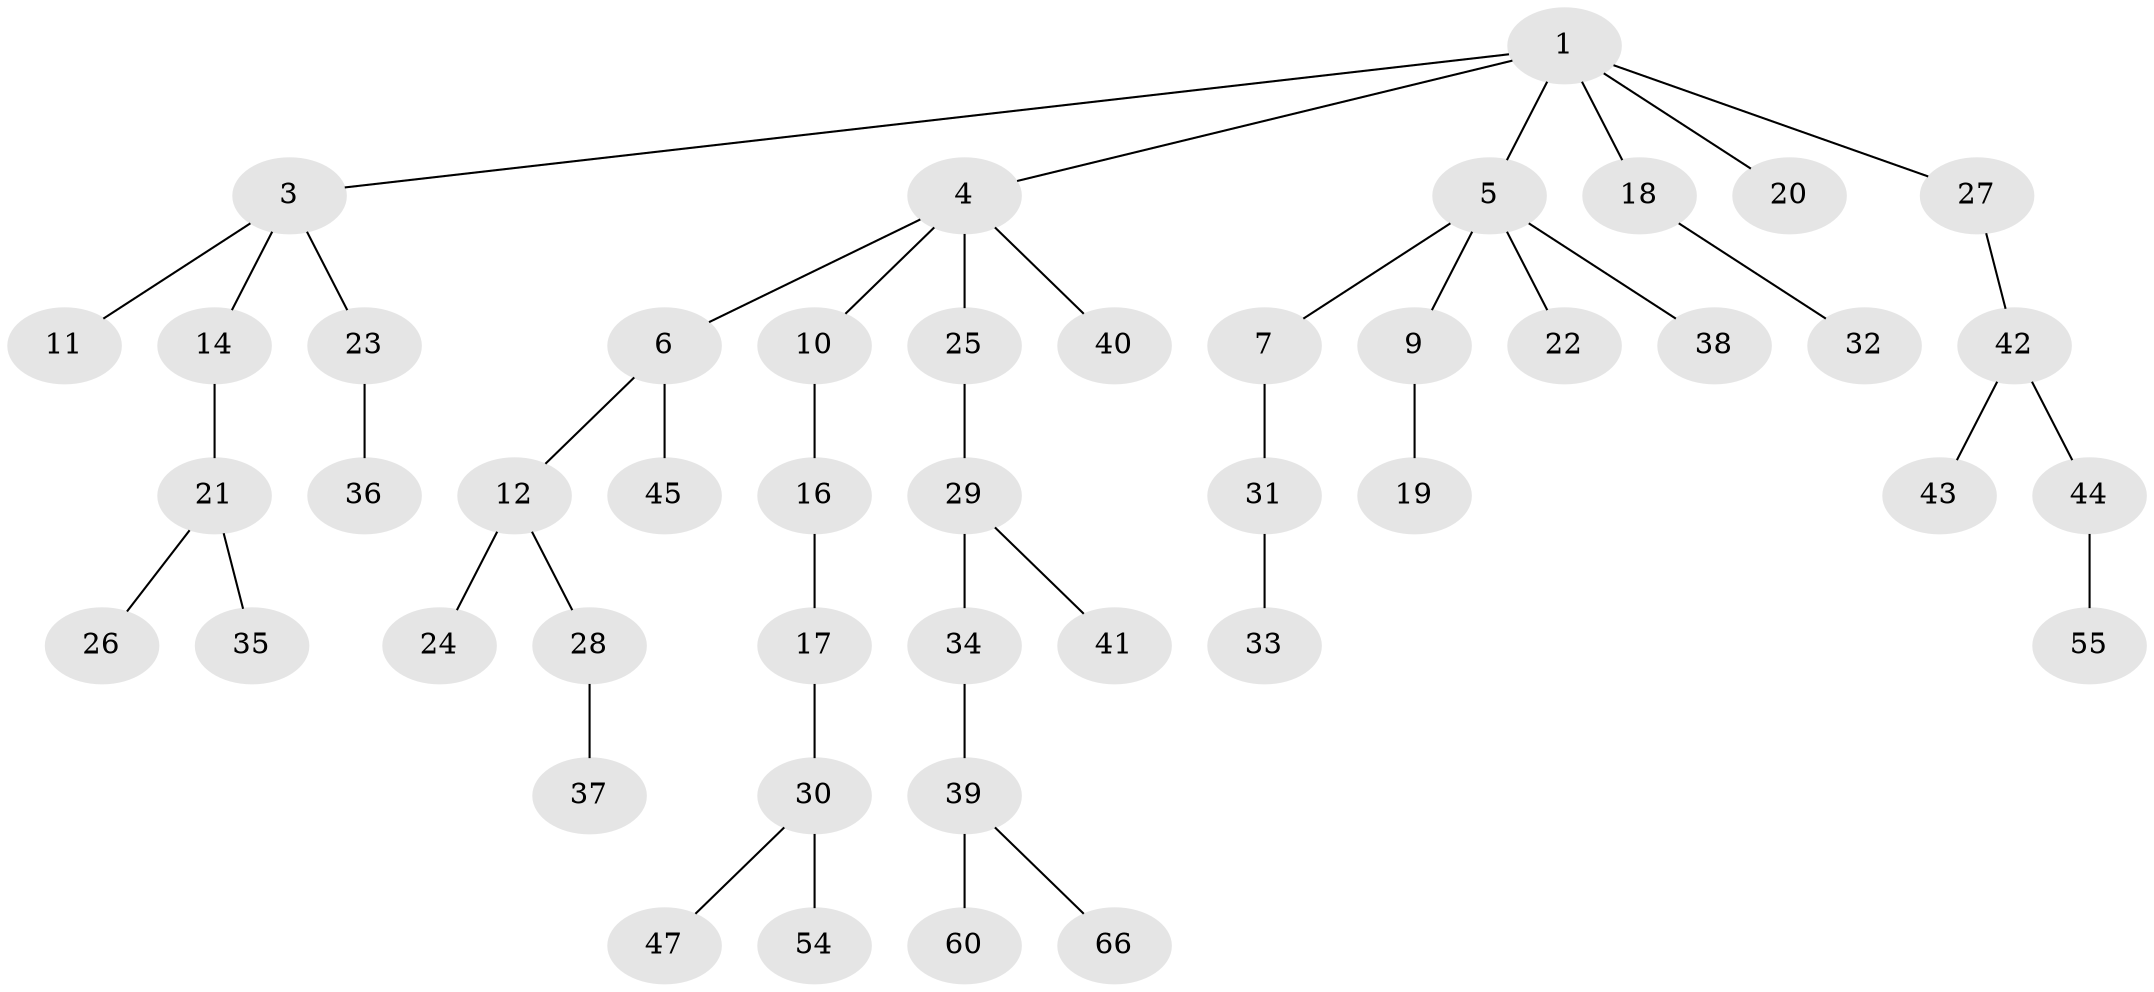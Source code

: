 // original degree distribution, {3: 0.1791044776119403, 5: 0.04477611940298507, 6: 0.014925373134328358, 2: 0.31343283582089554, 4: 0.014925373134328358, 1: 0.43283582089552236}
// Generated by graph-tools (version 1.1) at 2025/19/03/04/25 18:19:10]
// undirected, 46 vertices, 45 edges
graph export_dot {
graph [start="1"]
  node [color=gray90,style=filled];
  1 [super="+2"];
  3 [super="+8+13"];
  4 [super="+48"];
  5;
  6;
  7;
  9;
  10;
  11;
  12;
  14;
  16 [super="+52"];
  17;
  18 [super="+59"];
  19;
  20;
  21;
  22;
  23;
  24;
  25;
  26;
  27 [super="+51"];
  28;
  29;
  30;
  31;
  32;
  33 [super="+63"];
  34;
  35 [super="+50"];
  36 [super="+57+67"];
  37;
  38;
  39;
  40;
  41 [super="+53"];
  42;
  43;
  44;
  45 [super="+46"];
  47;
  54;
  55 [super="+56"];
  60;
  66;
  1 -- 3;
  1 -- 27;
  1 -- 18;
  1 -- 20;
  1 -- 4;
  1 -- 5;
  3 -- 11;
  3 -- 23;
  3 -- 14;
  4 -- 6;
  4 -- 10;
  4 -- 25;
  4 -- 40;
  5 -- 7;
  5 -- 9;
  5 -- 22;
  5 -- 38;
  6 -- 12;
  6 -- 45;
  7 -- 31;
  9 -- 19;
  10 -- 16;
  12 -- 24;
  12 -- 28;
  14 -- 21;
  16 -- 17;
  17 -- 30;
  18 -- 32;
  21 -- 26;
  21 -- 35;
  23 -- 36;
  25 -- 29;
  27 -- 42;
  28 -- 37;
  29 -- 34;
  29 -- 41;
  30 -- 47;
  30 -- 54;
  31 -- 33;
  34 -- 39;
  39 -- 60;
  39 -- 66;
  42 -- 43;
  42 -- 44;
  44 -- 55;
}

